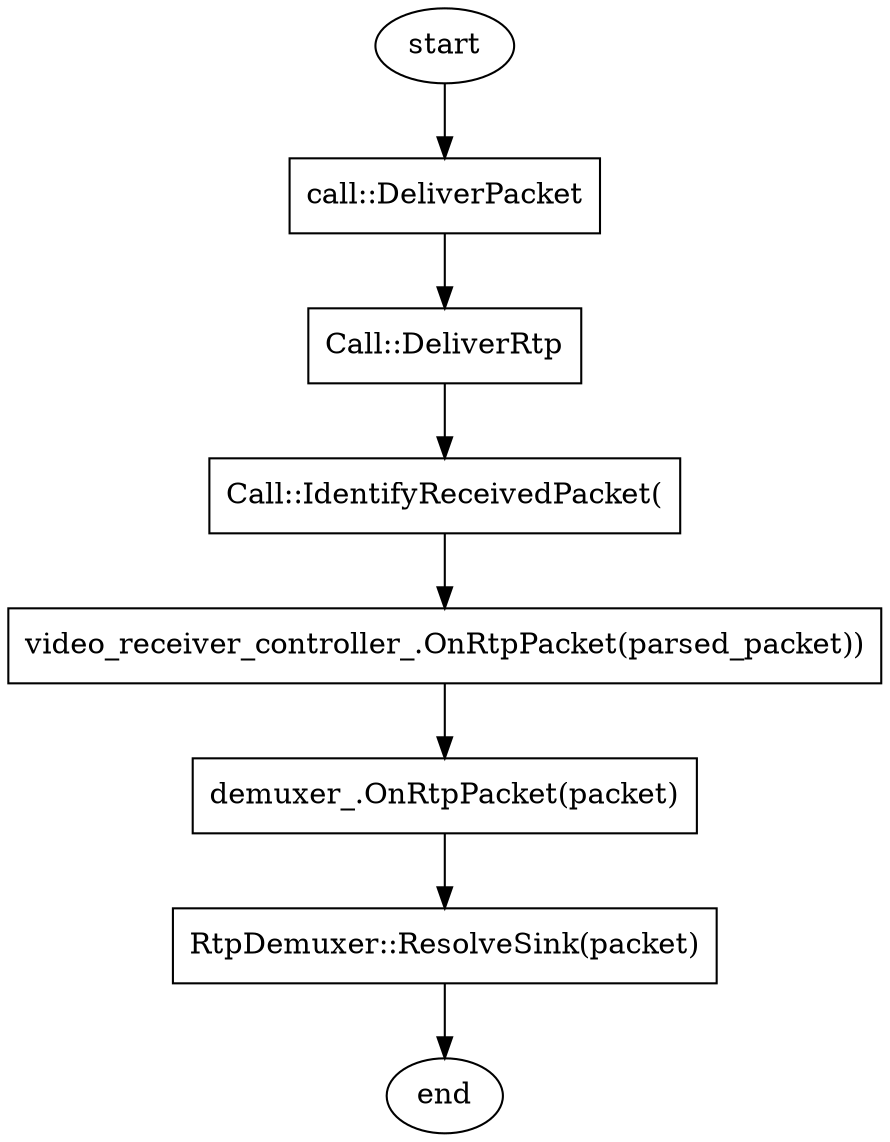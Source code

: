 // WebRTC Video Flow
digraph "video-flow" {
	node [shape=box]
	start [label=start shape=ellipse]
	end [label=end shape=ellipse]
	node_1 [label="call::DeliverPacket" shape=box]
	start -> node_1
	node_2 [label="Call::DeliverRtp" shape=box]
	node_1 -> node_2
	node_3 [label="Call::IdentifyReceivedPacket(" shape=box]
	node_2 -> node_3
	node_4 [label="video_receiver_controller_.OnRtpPacket(parsed_packet))" shape=box]
	node_3 -> node_4
	node_5 [label="demuxer_.OnRtpPacket(packet)" shape=box]
	node_4 -> node_5
	node_6 [label="RtpDemuxer::ResolveSink(packet)" shape=box]
	node_5 -> node_6
	node_6 -> end
}
